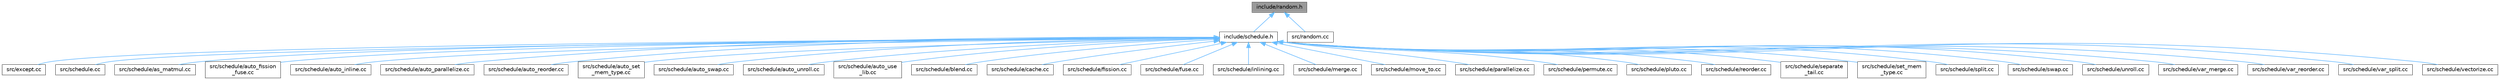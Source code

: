 digraph "include/random.h"
{
 // LATEX_PDF_SIZE
  bgcolor="transparent";
  edge [fontname=Helvetica,fontsize=10,labelfontname=Helvetica,labelfontsize=10];
  node [fontname=Helvetica,fontsize=10,shape=box,height=0.2,width=0.4];
  Node1 [label="include/random.h",height=0.2,width=0.4,color="gray40", fillcolor="grey60", style="filled", fontcolor="black",tooltip=" "];
  Node1 -> Node2 [dir="back",color="steelblue1",style="solid"];
  Node2 [label="include/schedule.h",height=0.2,width=0.4,color="grey40", fillcolor="white", style="filled",URL="$schedule_8h.html",tooltip=" "];
  Node2 -> Node3 [dir="back",color="steelblue1",style="solid"];
  Node3 [label="src/except.cc",height=0.2,width=0.4,color="grey40", fillcolor="white", style="filled",URL="$except_8cc.html",tooltip=" "];
  Node2 -> Node4 [dir="back",color="steelblue1",style="solid"];
  Node4 [label="src/schedule.cc",height=0.2,width=0.4,color="grey40", fillcolor="white", style="filled",URL="$schedule_8cc.html",tooltip=" "];
  Node2 -> Node5 [dir="back",color="steelblue1",style="solid"];
  Node5 [label="src/schedule/as_matmul.cc",height=0.2,width=0.4,color="grey40", fillcolor="white", style="filled",URL="$as__matmul_8cc.html",tooltip=" "];
  Node2 -> Node6 [dir="back",color="steelblue1",style="solid"];
  Node6 [label="src/schedule/auto_fission\l_fuse.cc",height=0.2,width=0.4,color="grey40", fillcolor="white", style="filled",URL="$auto__fission__fuse_8cc.html",tooltip=" "];
  Node2 -> Node7 [dir="back",color="steelblue1",style="solid"];
  Node7 [label="src/schedule/auto_inline.cc",height=0.2,width=0.4,color="grey40", fillcolor="white", style="filled",URL="$auto__inline_8cc.html",tooltip=" "];
  Node2 -> Node8 [dir="back",color="steelblue1",style="solid"];
  Node8 [label="src/schedule/auto_parallelize.cc",height=0.2,width=0.4,color="grey40", fillcolor="white", style="filled",URL="$auto__parallelize_8cc.html",tooltip=" "];
  Node2 -> Node9 [dir="back",color="steelblue1",style="solid"];
  Node9 [label="src/schedule/auto_reorder.cc",height=0.2,width=0.4,color="grey40", fillcolor="white", style="filled",URL="$auto__reorder_8cc.html",tooltip=" "];
  Node2 -> Node10 [dir="back",color="steelblue1",style="solid"];
  Node10 [label="src/schedule/auto_set\l_mem_type.cc",height=0.2,width=0.4,color="grey40", fillcolor="white", style="filled",URL="$auto__set__mem__type_8cc.html",tooltip=" "];
  Node2 -> Node11 [dir="back",color="steelblue1",style="solid"];
  Node11 [label="src/schedule/auto_swap.cc",height=0.2,width=0.4,color="grey40", fillcolor="white", style="filled",URL="$auto__swap_8cc.html",tooltip=" "];
  Node2 -> Node12 [dir="back",color="steelblue1",style="solid"];
  Node12 [label="src/schedule/auto_unroll.cc",height=0.2,width=0.4,color="grey40", fillcolor="white", style="filled",URL="$auto__unroll_8cc.html",tooltip=" "];
  Node2 -> Node13 [dir="back",color="steelblue1",style="solid"];
  Node13 [label="src/schedule/auto_use\l_lib.cc",height=0.2,width=0.4,color="grey40", fillcolor="white", style="filled",URL="$auto__use__lib_8cc.html",tooltip=" "];
  Node2 -> Node14 [dir="back",color="steelblue1",style="solid"];
  Node14 [label="src/schedule/blend.cc",height=0.2,width=0.4,color="grey40", fillcolor="white", style="filled",URL="$blend_8cc.html",tooltip=" "];
  Node2 -> Node15 [dir="back",color="steelblue1",style="solid"];
  Node15 [label="src/schedule/cache.cc",height=0.2,width=0.4,color="grey40", fillcolor="white", style="filled",URL="$cache_8cc.html",tooltip=" "];
  Node2 -> Node16 [dir="back",color="steelblue1",style="solid"];
  Node16 [label="src/schedule/fission.cc",height=0.2,width=0.4,color="grey40", fillcolor="white", style="filled",URL="$fission_8cc.html",tooltip=" "];
  Node2 -> Node17 [dir="back",color="steelblue1",style="solid"];
  Node17 [label="src/schedule/fuse.cc",height=0.2,width=0.4,color="grey40", fillcolor="white", style="filled",URL="$fuse_8cc.html",tooltip=" "];
  Node2 -> Node18 [dir="back",color="steelblue1",style="solid"];
  Node18 [label="src/schedule/inlining.cc",height=0.2,width=0.4,color="grey40", fillcolor="white", style="filled",URL="$inlining_8cc.html",tooltip=" "];
  Node2 -> Node19 [dir="back",color="steelblue1",style="solid"];
  Node19 [label="src/schedule/merge.cc",height=0.2,width=0.4,color="grey40", fillcolor="white", style="filled",URL="$merge_8cc.html",tooltip=" "];
  Node2 -> Node20 [dir="back",color="steelblue1",style="solid"];
  Node20 [label="src/schedule/move_to.cc",height=0.2,width=0.4,color="grey40", fillcolor="white", style="filled",URL="$move__to_8cc.html",tooltip=" "];
  Node2 -> Node21 [dir="back",color="steelblue1",style="solid"];
  Node21 [label="src/schedule/parallelize.cc",height=0.2,width=0.4,color="grey40", fillcolor="white", style="filled",URL="$parallelize_8cc.html",tooltip=" "];
  Node2 -> Node22 [dir="back",color="steelblue1",style="solid"];
  Node22 [label="src/schedule/permute.cc",height=0.2,width=0.4,color="grey40", fillcolor="white", style="filled",URL="$permute_8cc.html",tooltip=" "];
  Node2 -> Node23 [dir="back",color="steelblue1",style="solid"];
  Node23 [label="src/schedule/pluto.cc",height=0.2,width=0.4,color="grey40", fillcolor="white", style="filled",URL="$pluto_8cc.html",tooltip=" "];
  Node2 -> Node24 [dir="back",color="steelblue1",style="solid"];
  Node24 [label="src/schedule/reorder.cc",height=0.2,width=0.4,color="grey40", fillcolor="white", style="filled",URL="$reorder_8cc.html",tooltip=" "];
  Node2 -> Node25 [dir="back",color="steelblue1",style="solid"];
  Node25 [label="src/schedule/separate\l_tail.cc",height=0.2,width=0.4,color="grey40", fillcolor="white", style="filled",URL="$separate__tail_8cc.html",tooltip=" "];
  Node2 -> Node26 [dir="back",color="steelblue1",style="solid"];
  Node26 [label="src/schedule/set_mem\l_type.cc",height=0.2,width=0.4,color="grey40", fillcolor="white", style="filled",URL="$set__mem__type_8cc.html",tooltip=" "];
  Node2 -> Node27 [dir="back",color="steelblue1",style="solid"];
  Node27 [label="src/schedule/split.cc",height=0.2,width=0.4,color="grey40", fillcolor="white", style="filled",URL="$split_8cc.html",tooltip=" "];
  Node2 -> Node28 [dir="back",color="steelblue1",style="solid"];
  Node28 [label="src/schedule/swap.cc",height=0.2,width=0.4,color="grey40", fillcolor="white", style="filled",URL="$swap_8cc.html",tooltip=" "];
  Node2 -> Node29 [dir="back",color="steelblue1",style="solid"];
  Node29 [label="src/schedule/unroll.cc",height=0.2,width=0.4,color="grey40", fillcolor="white", style="filled",URL="$unroll_8cc.html",tooltip=" "];
  Node2 -> Node30 [dir="back",color="steelblue1",style="solid"];
  Node30 [label="src/schedule/var_merge.cc",height=0.2,width=0.4,color="grey40", fillcolor="white", style="filled",URL="$var__merge_8cc.html",tooltip=" "];
  Node2 -> Node31 [dir="back",color="steelblue1",style="solid"];
  Node31 [label="src/schedule/var_reorder.cc",height=0.2,width=0.4,color="grey40", fillcolor="white", style="filled",URL="$var__reorder_8cc.html",tooltip=" "];
  Node2 -> Node32 [dir="back",color="steelblue1",style="solid"];
  Node32 [label="src/schedule/var_split.cc",height=0.2,width=0.4,color="grey40", fillcolor="white", style="filled",URL="$var__split_8cc.html",tooltip=" "];
  Node2 -> Node33 [dir="back",color="steelblue1",style="solid"];
  Node33 [label="src/schedule/vectorize.cc",height=0.2,width=0.4,color="grey40", fillcolor="white", style="filled",URL="$vectorize_8cc.html",tooltip=" "];
  Node1 -> Node34 [dir="back",color="steelblue1",style="solid"];
  Node34 [label="src/random.cc",height=0.2,width=0.4,color="grey40", fillcolor="white", style="filled",URL="$random_8cc.html",tooltip=" "];
}
